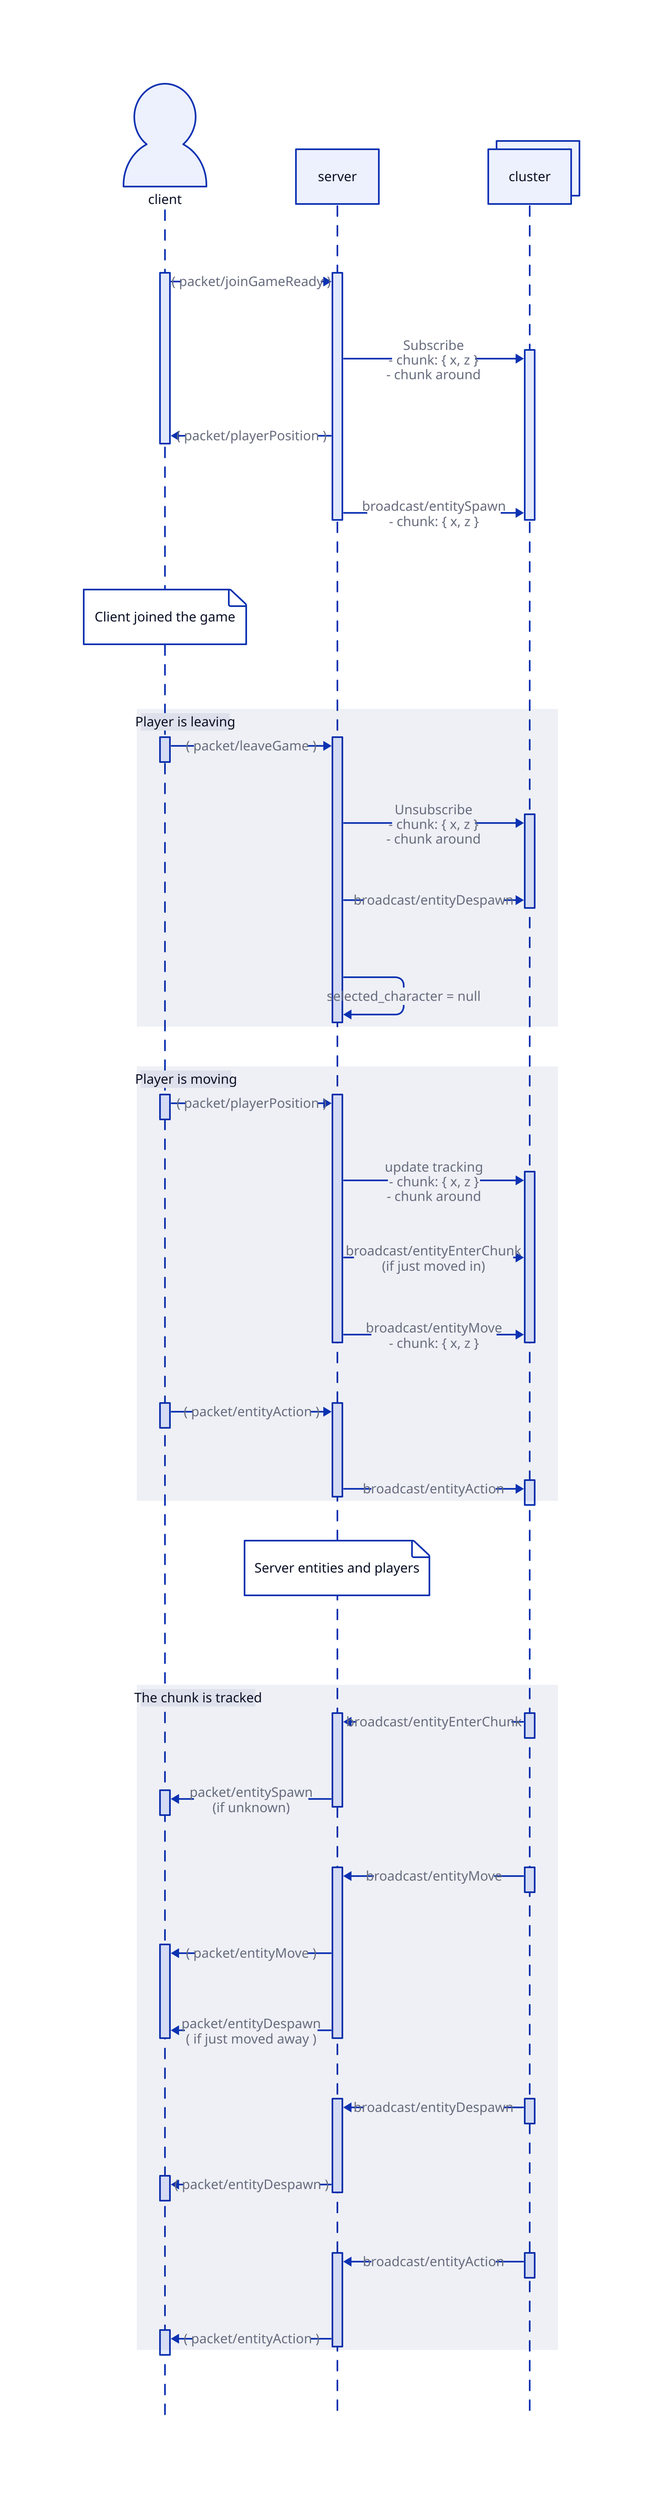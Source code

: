 shape: sequence_diagram
client; server; cluster

client.shape: person
cluster.style.multiple: true

client.t -> server.t: ( packet/joinGameReady )
server.t -> cluster.t: |md Subscribe
- chunk: { x, z }
- chunk around
|
server.t -> client.t: ( packet/playerPosition )
server.t -> cluster.t: |md broadcast/entitySpawn
- chunk: { x, z }
|

client."Client joined the game"

Player is leaving: {
  client.t0 -> server.t0: ( packet/leaveGame )
  server.t0 -> cluster.t0: |md Unsubscribe
  - chunk: { x, z }
  - chunk around
  |
  server.t0 -> cluster.t0: |md broadcast/entityDespawn |
  server.t0 -> server.t0: selected_character = null
}

Player is moving: {
  client.t2 -> server.t2: ( packet/playerPosition )
  server.t2 -> cluster.t2: |md update tracking
  - chunk: { x, z }
  - chunk around
  |
  server.t2 -> cluster.t2: |md broadcast/entityEnterChunk
  (if just moved in)
  |
  server.t2 -> cluster.t2: |md broadcast/entityMove
  - chunk: { x, z }
  |

  client.t3 -> server.t3: ( packet/entityAction )
  server.t3 -> cluster.t3: |md broadcast/entityAction |
}

server."Server entities and players"

The chunk is tracked: {
  cluster.t4 -> server.t4: |md broadcast/entityEnterChunk |
  server.t4 -> client.t4: |md packet/entitySpawn
  (if unknown) |
  cluster.t5 -> server.t5: |md broadcast/entityMove |
  server.t5 -> client.t5: ( packet/entityMove )
  server.t5 -> client.t5: |md packet/entityDespawn
( if just moved away )
  |
  cluster.t6 -> server.t6: |md broadcast/entityDespawn |
  server.t6 -> client.t6: ( packet/entityDespawn )

  cluster.t7 -> server.t7: |md broadcast/entityAction |
  server.t7 -> client.t7: ( packet/entityAction )
}